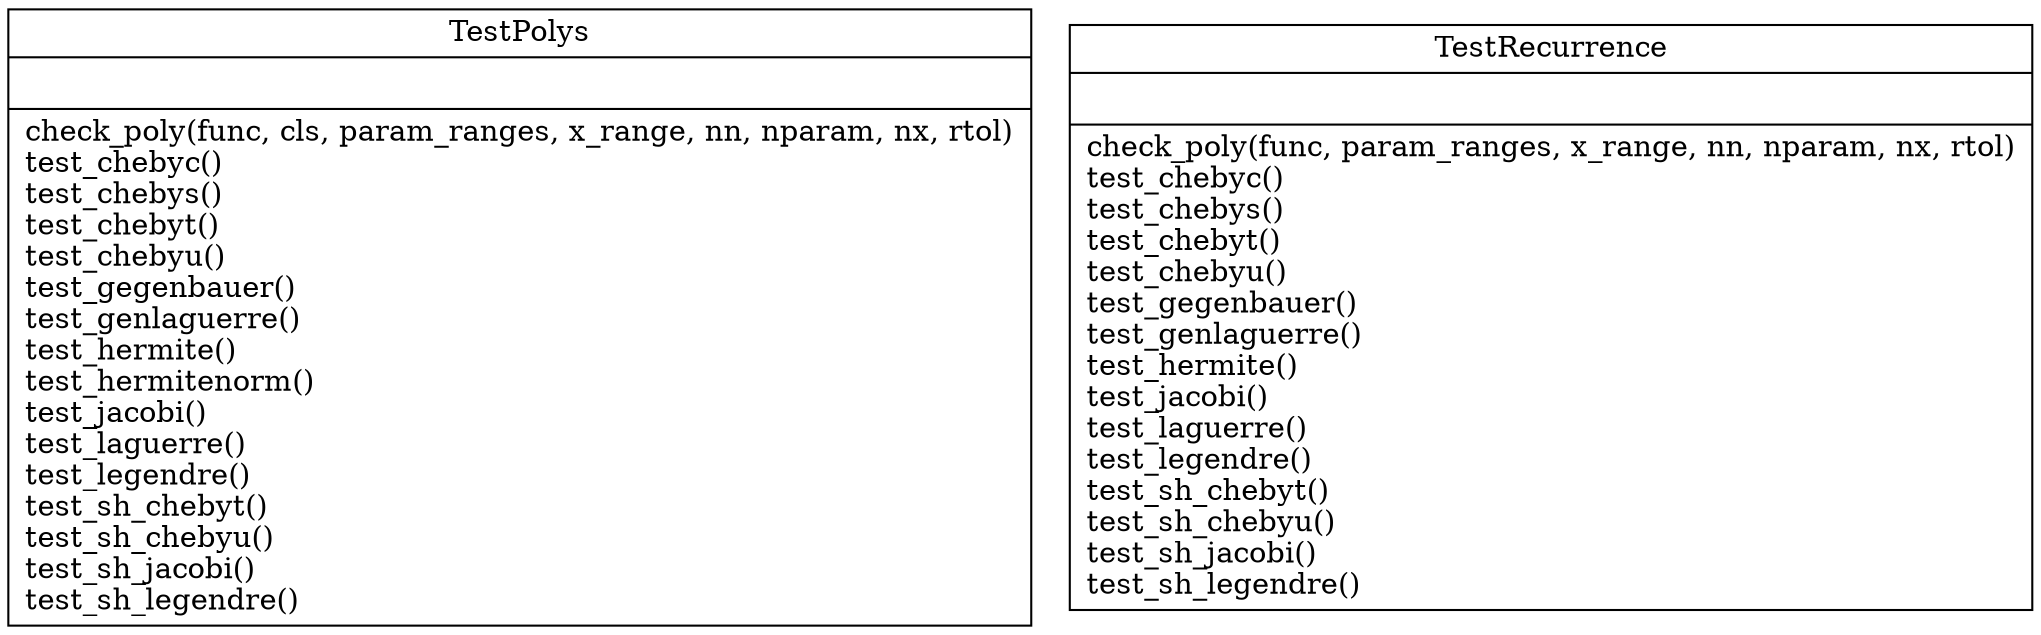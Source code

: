 digraph "classes_17" {
rankdir=BT
charset="utf-8"
"test_orthogonal_eval.TestPolys" [color="black", fontcolor="black", label=<{TestPolys|<br ALIGN="LEFT"/>|check_poly(func, cls, param_ranges, x_range, nn, nparam, nx, rtol)<br ALIGN="LEFT"/>test_chebyc()<br ALIGN="LEFT"/>test_chebys()<br ALIGN="LEFT"/>test_chebyt()<br ALIGN="LEFT"/>test_chebyu()<br ALIGN="LEFT"/>test_gegenbauer()<br ALIGN="LEFT"/>test_genlaguerre()<br ALIGN="LEFT"/>test_hermite()<br ALIGN="LEFT"/>test_hermitenorm()<br ALIGN="LEFT"/>test_jacobi()<br ALIGN="LEFT"/>test_laguerre()<br ALIGN="LEFT"/>test_legendre()<br ALIGN="LEFT"/>test_sh_chebyt()<br ALIGN="LEFT"/>test_sh_chebyu()<br ALIGN="LEFT"/>test_sh_jacobi()<br ALIGN="LEFT"/>test_sh_legendre()<br ALIGN="LEFT"/>}>, shape="record", style="solid"];
"test_orthogonal_eval.TestRecurrence" [color="black", fontcolor="black", label=<{TestRecurrence|<br ALIGN="LEFT"/>|check_poly(func, param_ranges, x_range, nn, nparam, nx, rtol)<br ALIGN="LEFT"/>test_chebyc()<br ALIGN="LEFT"/>test_chebys()<br ALIGN="LEFT"/>test_chebyt()<br ALIGN="LEFT"/>test_chebyu()<br ALIGN="LEFT"/>test_gegenbauer()<br ALIGN="LEFT"/>test_genlaguerre()<br ALIGN="LEFT"/>test_hermite()<br ALIGN="LEFT"/>test_jacobi()<br ALIGN="LEFT"/>test_laguerre()<br ALIGN="LEFT"/>test_legendre()<br ALIGN="LEFT"/>test_sh_chebyt()<br ALIGN="LEFT"/>test_sh_chebyu()<br ALIGN="LEFT"/>test_sh_jacobi()<br ALIGN="LEFT"/>test_sh_legendre()<br ALIGN="LEFT"/>}>, shape="record", style="solid"];
}

